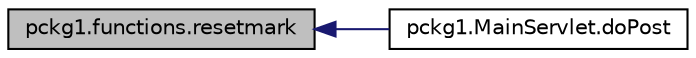 digraph "pckg1.functions.resetmark"
{
  edge [fontname="Helvetica",fontsize="10",labelfontname="Helvetica",labelfontsize="10"];
  node [fontname="Helvetica",fontsize="10",shape=record];
  rankdir="LR";
  Node1 [label="pckg1.functions.resetmark",height=0.2,width=0.4,color="black", fillcolor="grey75", style="filled", fontcolor="black"];
  Node1 -> Node2 [dir="back",color="midnightblue",fontsize="10",style="solid",fontname="Helvetica"];
  Node2 [label="pckg1.MainServlet.doPost",height=0.2,width=0.4,color="black", fillcolor="white", style="filled",URL="$classpckg1_1_1_main_servlet.html#a1d28b6a30c1e6beebe25c7853ca6e8fe"];
}
